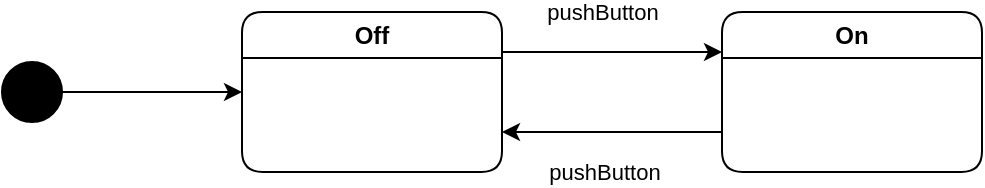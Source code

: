 <mxfile>
    <diagram id="kb6ERmdoE3fj__gCxbpV" name="Page-1">
        <mxGraphModel dx="1631" dy="400" grid="1" gridSize="10" guides="1" tooltips="1" connect="1" arrows="1" fold="1" page="0" pageScale="1" pageWidth="827" pageHeight="1169" math="0" shadow="0">
            <root>
                <mxCell id="0"/>
                <mxCell id="1" parent="0"/>
                <mxCell id="8" style="edgeStyle=none;html=1;exitX=0;exitY=0.75;exitDx=0;exitDy=0;entryX=1;entryY=0.75;entryDx=0;entryDy=0;" parent="1" source="2" target="3" edge="1">
                    <mxGeometry relative="1" as="geometry"/>
                </mxCell>
                <mxCell id="9" value="pushButton" style="edgeLabel;html=1;align=center;verticalAlign=middle;resizable=0;points=[];" parent="8" vertex="1" connectable="0">
                    <mxGeometry x="-0.282" relative="1" as="geometry">
                        <mxPoint x="-20" y="20" as="offset"/>
                    </mxGeometry>
                </mxCell>
                <object label="On" type="state" id="2">
                    <mxCell style="swimlane;rounded=1;whiteSpace=wrap;html=1;glass=0;sketch=0;" parent="1" vertex="1">
                        <mxGeometry x="-260" y="240" width="130" height="80" as="geometry"/>
                    </mxCell>
                </object>
                <mxCell id="6" style="edgeStyle=none;html=1;exitX=1;exitY=0.25;exitDx=0;exitDy=0;entryX=0;entryY=0.25;entryDx=0;entryDy=0;" parent="1" source="3" target="2" edge="1">
                    <mxGeometry relative="1" as="geometry"/>
                </mxCell>
                <mxCell id="7" value="pushButton" style="edgeLabel;html=1;align=center;verticalAlign=middle;resizable=0;points=[];" parent="6" vertex="1" connectable="0">
                    <mxGeometry x="0.446" y="1" relative="1" as="geometry">
                        <mxPoint x="-30" y="-19" as="offset"/>
                    </mxGeometry>
                </mxCell>
                <object label="Off" type="state" id="3">
                    <mxCell style="swimlane;rounded=1;whiteSpace=wrap;html=1;glass=0;sketch=0;" parent="1" vertex="1">
                        <mxGeometry x="-500" y="240" width="130" height="80" as="geometry"/>
                    </mxCell>
                </object>
                <mxCell id="5" style="edgeStyle=none;html=1;exitX=1;exitY=0.5;exitDx=0;exitDy=0;entryX=0;entryY=0.5;entryDx=0;entryDy=0;" parent="1" source="4" target="3" edge="1">
                    <mxGeometry relative="1" as="geometry"/>
                </mxCell>
                <object label="" type="initialstate" id="4">
                    <mxCell style="ellipse;whiteSpace=wrap;html=1;aspect=fixed;glass=0;sketch=0;fillColor=#000000;" parent="1" vertex="1">
                        <mxGeometry x="-620" y="265" width="30" height="30" as="geometry"/>
                    </mxCell>
                </object>
            </root>
        </mxGraphModel>
    </diagram>
</mxfile>